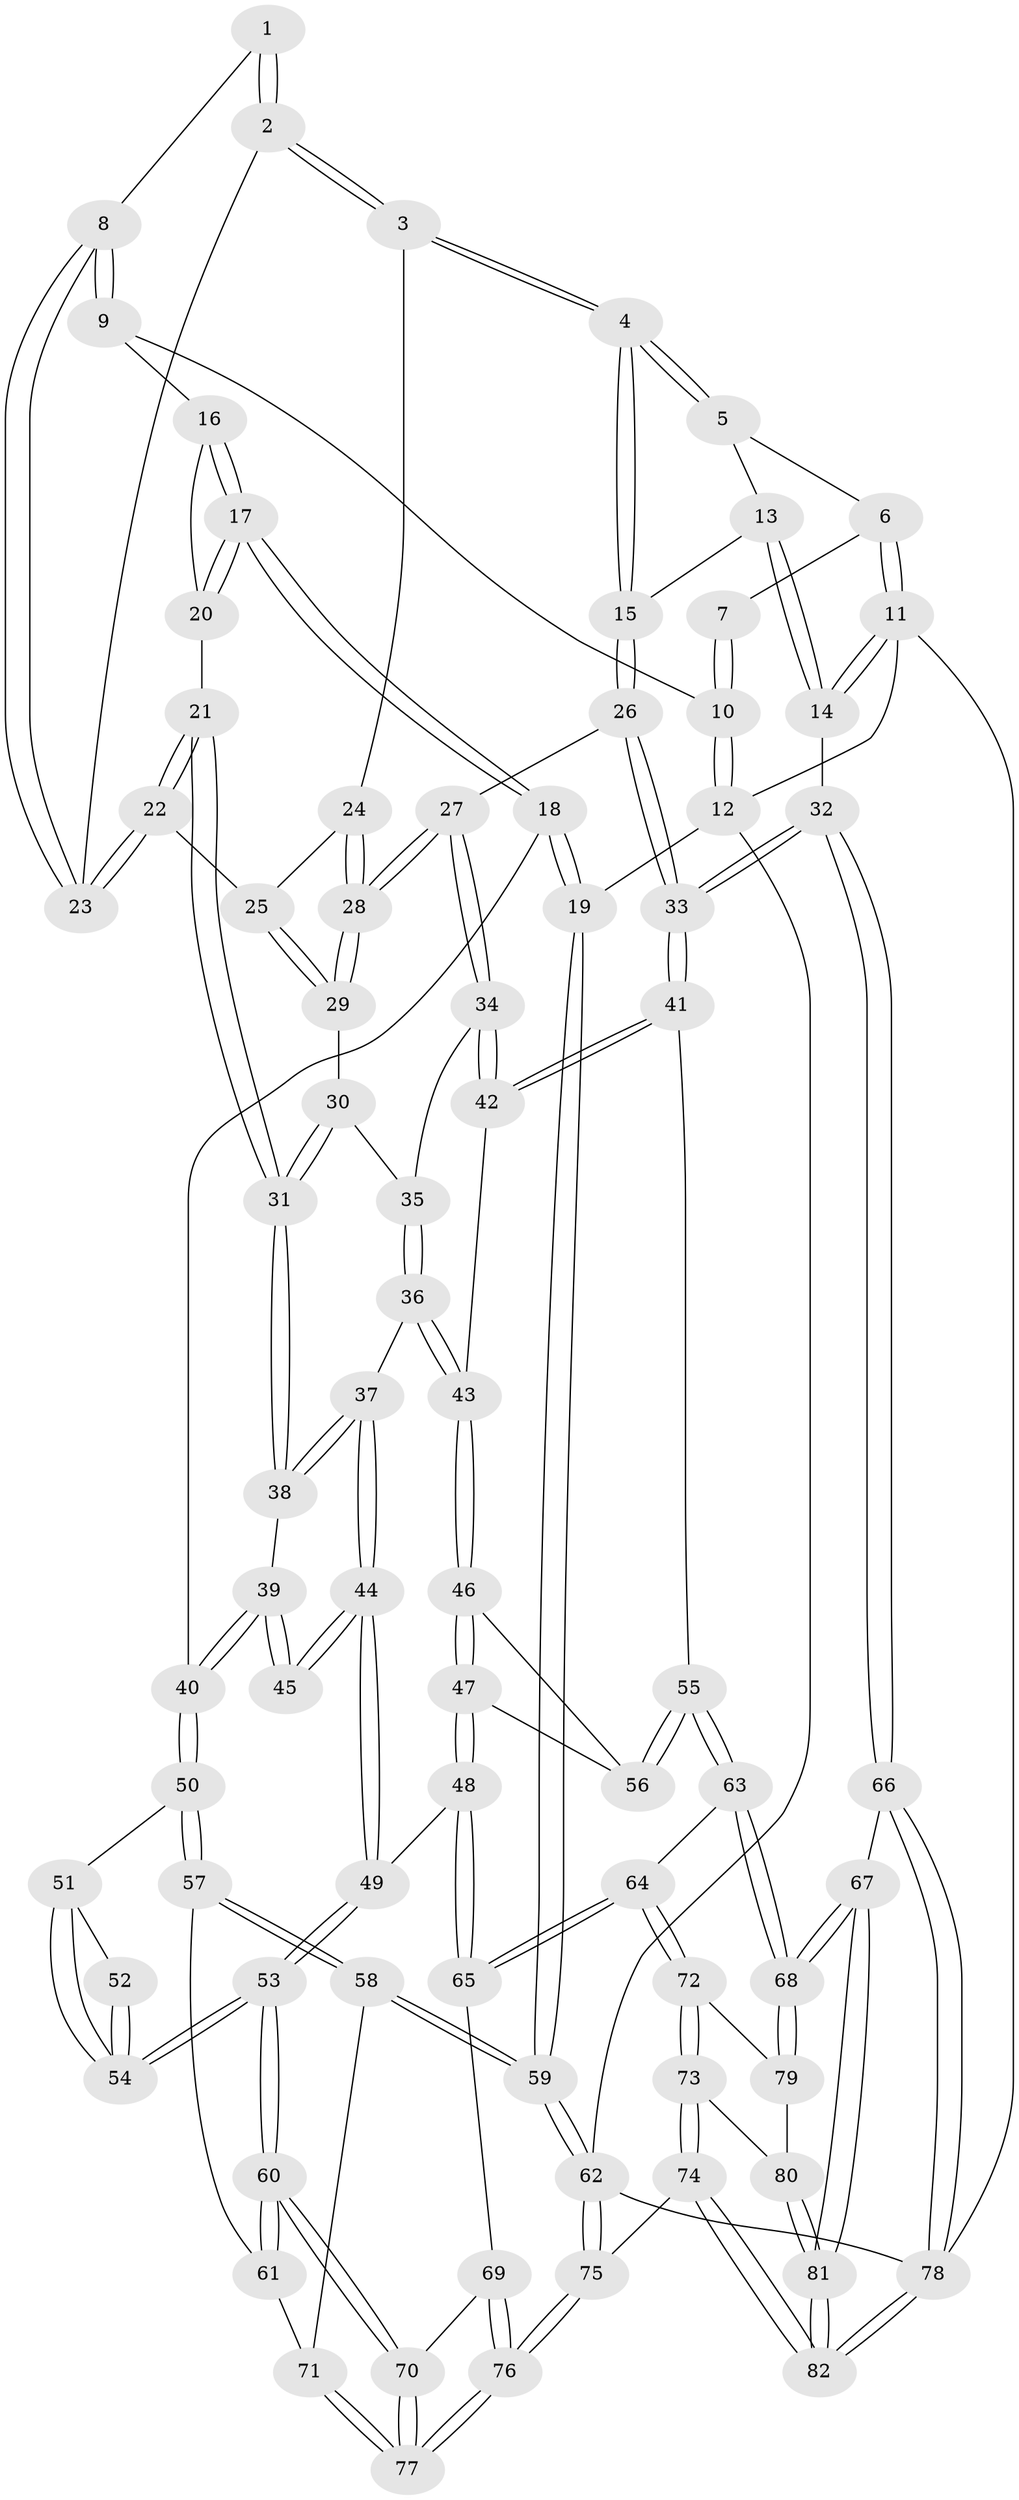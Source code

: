 // coarse degree distribution, {3: 0.17647058823529413, 5: 0.29411764705882354, 4: 0.4117647058823529, 6: 0.058823529411764705, 2: 0.058823529411764705}
// Generated by graph-tools (version 1.1) at 2025/42/03/06/25 10:42:35]
// undirected, 82 vertices, 202 edges
graph export_dot {
graph [start="1"]
  node [color=gray90,style=filled];
  1 [pos="+0.46575707962945795+0.010765650122694752"];
  2 [pos="+0.593606459990812+0.13490662851008395"];
  3 [pos="+0.6634916193343261+0.1347663047982816"];
  4 [pos="+0.7487194650327236+0.10237713151743935"];
  5 [pos="+0.7554387063135445+0"];
  6 [pos="+0.7506997130920728+0"];
  7 [pos="+0.3512341031394617+0"];
  8 [pos="+0.4438799480810604+0.16210677015399294"];
  9 [pos="+0.2329303760863822+0.02959951091512891"];
  10 [pos="+0.10128432876009011+0"];
  11 [pos="+1+0"];
  12 [pos="+0+0"];
  13 [pos="+1+0.033841755976517354"];
  14 [pos="+1+0.006939385528375425"];
  15 [pos="+0.8059763051918177+0.17552100701716106"];
  16 [pos="+0.23470062312256446+0.10690115494651346"];
  17 [pos="+0.12946423708648885+0.35418564543983266"];
  18 [pos="+0.0793951696605066+0.39965287512812364"];
  19 [pos="+0+0.35438576709446923"];
  20 [pos="+0.3291828900488984+0.2945644958894382"];
  21 [pos="+0.3864721837978167+0.3191171542892833"];
  22 [pos="+0.439093442327185+0.2176848421735213"];
  23 [pos="+0.4524391007507681+0.17022445331021863"];
  24 [pos="+0.6288411857070373+0.19446167701125489"];
  25 [pos="+0.5527083844578123+0.28940764596789254"];
  26 [pos="+0.8509937164034924+0.23980201115969615"];
  27 [pos="+0.6077639653557732+0.4018967654767758"];
  28 [pos="+0.6065466662019606+0.3993195993042994"];
  29 [pos="+0.5444341538338827+0.31589267514381175"];
  30 [pos="+0.42893475898654265+0.34181295940809814"];
  31 [pos="+0.39032141088220085+0.3283209666471879"];
  32 [pos="+1+0.4228023932040955"];
  33 [pos="+1+0.4080928511449182"];
  34 [pos="+0.6064299385718789+0.40700160814116965"];
  35 [pos="+0.4530150262710231+0.3669494519303614"];
  36 [pos="+0.5119327444207223+0.476839136810824"];
  37 [pos="+0.46986182742003674+0.4788600252877812"];
  38 [pos="+0.35988077351938397+0.4134735104230153"];
  39 [pos="+0.35201582333257714+0.4243945964417504"];
  40 [pos="+0.14462746216124378+0.46753887235308217"];
  41 [pos="+0.7107485088904036+0.5197717440205815"];
  42 [pos="+0.6038254968493721+0.4563426665256109"];
  43 [pos="+0.5439539734054174+0.49286857074949075"];
  44 [pos="+0.38685559090494737+0.5381429934204853"];
  45 [pos="+0.36655684940348676+0.5152243970695579"];
  46 [pos="+0.5386588030857188+0.5144291577200837"];
  47 [pos="+0.5050442445748065+0.5990958300387516"];
  48 [pos="+0.487676334914164+0.6273548162729469"];
  49 [pos="+0.4132404435039192+0.614574824686463"];
  50 [pos="+0.1586424097076399+0.5049711373189095"];
  51 [pos="+0.19136064976866998+0.5209151727348842"];
  52 [pos="+0.3176876657341344+0.5320294524760597"];
  53 [pos="+0.3322219695978325+0.6666517668043399"];
  54 [pos="+0.30000717799196613+0.6179388231550745"];
  55 [pos="+0.6811047431066815+0.6083160445363335"];
  56 [pos="+0.629732824625253+0.5937170718704932"];
  57 [pos="+0.14033949975834914+0.6440093920408206"];
  58 [pos="+0.06878445091762317+0.7307510912670832"];
  59 [pos="+0+1"];
  60 [pos="+0.31938754372034384+0.6910572395954533"];
  61 [pos="+0.1852344057802056+0.6599422627644794"];
  62 [pos="+0+1"];
  63 [pos="+0.6800468337809314+0.6861103481182713"];
  64 [pos="+0.6185780042144643+0.7390583130859406"];
  65 [pos="+0.5147502102270125+0.6736210835195976"];
  66 [pos="+1+0.6915141936763817"];
  67 [pos="+1+0.7315506028868544"];
  68 [pos="+1+0.7324772702831019"];
  69 [pos="+0.4706962995942483+0.7274999476392995"];
  70 [pos="+0.3207821446694228+0.7390815194463286"];
  71 [pos="+0.22535890838887399+0.7515814669296116"];
  72 [pos="+0.6167249999829872+0.8260324910708781"];
  73 [pos="+0.5637172556054348+0.9168921471934254"];
  74 [pos="+0.41355421614395454+1"];
  75 [pos="+0.3424247092373217+1"];
  76 [pos="+0.3429328513602295+1"];
  77 [pos="+0.31410593389473535+0.787185186585628"];
  78 [pos="+1+1"];
  79 [pos="+0.7619715308664067+0.8483752798692739"];
  80 [pos="+0.7623582645611277+0.9310665807788199"];
  81 [pos="+0.7950271974666328+0.9972458383397549"];
  82 [pos="+0.7555289610092095+1"];
  1 -- 2;
  1 -- 2;
  1 -- 8;
  2 -- 3;
  2 -- 3;
  2 -- 23;
  3 -- 4;
  3 -- 4;
  3 -- 24;
  4 -- 5;
  4 -- 5;
  4 -- 15;
  4 -- 15;
  5 -- 6;
  5 -- 13;
  6 -- 7;
  6 -- 11;
  6 -- 11;
  7 -- 10;
  7 -- 10;
  8 -- 9;
  8 -- 9;
  8 -- 23;
  8 -- 23;
  9 -- 10;
  9 -- 16;
  10 -- 12;
  10 -- 12;
  11 -- 12;
  11 -- 14;
  11 -- 14;
  11 -- 78;
  12 -- 19;
  12 -- 62;
  13 -- 14;
  13 -- 14;
  13 -- 15;
  14 -- 32;
  15 -- 26;
  15 -- 26;
  16 -- 17;
  16 -- 17;
  16 -- 20;
  17 -- 18;
  17 -- 18;
  17 -- 20;
  17 -- 20;
  18 -- 19;
  18 -- 19;
  18 -- 40;
  19 -- 59;
  19 -- 59;
  20 -- 21;
  21 -- 22;
  21 -- 22;
  21 -- 31;
  21 -- 31;
  22 -- 23;
  22 -- 23;
  22 -- 25;
  24 -- 25;
  24 -- 28;
  24 -- 28;
  25 -- 29;
  25 -- 29;
  26 -- 27;
  26 -- 33;
  26 -- 33;
  27 -- 28;
  27 -- 28;
  27 -- 34;
  27 -- 34;
  28 -- 29;
  28 -- 29;
  29 -- 30;
  30 -- 31;
  30 -- 31;
  30 -- 35;
  31 -- 38;
  31 -- 38;
  32 -- 33;
  32 -- 33;
  32 -- 66;
  32 -- 66;
  33 -- 41;
  33 -- 41;
  34 -- 35;
  34 -- 42;
  34 -- 42;
  35 -- 36;
  35 -- 36;
  36 -- 37;
  36 -- 43;
  36 -- 43;
  37 -- 38;
  37 -- 38;
  37 -- 44;
  37 -- 44;
  38 -- 39;
  39 -- 40;
  39 -- 40;
  39 -- 45;
  39 -- 45;
  40 -- 50;
  40 -- 50;
  41 -- 42;
  41 -- 42;
  41 -- 55;
  42 -- 43;
  43 -- 46;
  43 -- 46;
  44 -- 45;
  44 -- 45;
  44 -- 49;
  44 -- 49;
  46 -- 47;
  46 -- 47;
  46 -- 56;
  47 -- 48;
  47 -- 48;
  47 -- 56;
  48 -- 49;
  48 -- 65;
  48 -- 65;
  49 -- 53;
  49 -- 53;
  50 -- 51;
  50 -- 57;
  50 -- 57;
  51 -- 52;
  51 -- 54;
  51 -- 54;
  52 -- 54;
  52 -- 54;
  53 -- 54;
  53 -- 54;
  53 -- 60;
  53 -- 60;
  55 -- 56;
  55 -- 56;
  55 -- 63;
  55 -- 63;
  57 -- 58;
  57 -- 58;
  57 -- 61;
  58 -- 59;
  58 -- 59;
  58 -- 71;
  59 -- 62;
  59 -- 62;
  60 -- 61;
  60 -- 61;
  60 -- 70;
  60 -- 70;
  61 -- 71;
  62 -- 75;
  62 -- 75;
  62 -- 78;
  63 -- 64;
  63 -- 68;
  63 -- 68;
  64 -- 65;
  64 -- 65;
  64 -- 72;
  64 -- 72;
  65 -- 69;
  66 -- 67;
  66 -- 78;
  66 -- 78;
  67 -- 68;
  67 -- 68;
  67 -- 81;
  67 -- 81;
  68 -- 79;
  68 -- 79;
  69 -- 70;
  69 -- 76;
  69 -- 76;
  70 -- 77;
  70 -- 77;
  71 -- 77;
  71 -- 77;
  72 -- 73;
  72 -- 73;
  72 -- 79;
  73 -- 74;
  73 -- 74;
  73 -- 80;
  74 -- 75;
  74 -- 82;
  74 -- 82;
  75 -- 76;
  75 -- 76;
  76 -- 77;
  76 -- 77;
  78 -- 82;
  78 -- 82;
  79 -- 80;
  80 -- 81;
  80 -- 81;
  81 -- 82;
  81 -- 82;
}
